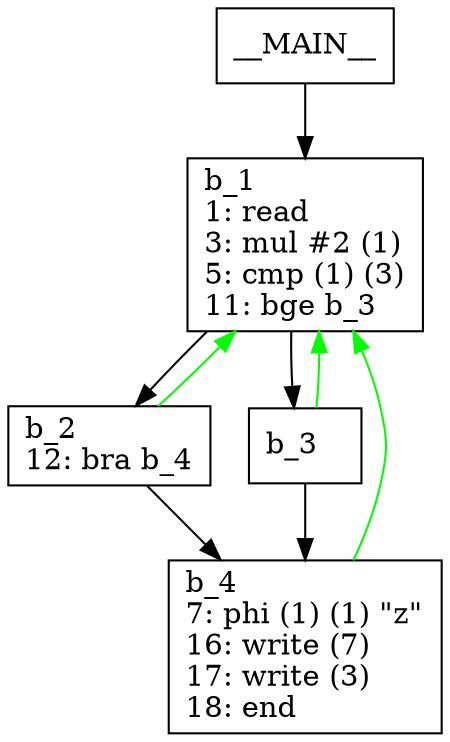 digraph Computation {
node [shape=box];
__MAIN__ -> b_1;
b_1 [label="b_1\l1: read\l3: mul #2 (1)\l5: cmp (1) (3)\l11: bge b_3\l"]
b_1 -> b_2;
b_2 [label="b_2\l12: bra b_4\l"]
b_2 -> b_4;
b_4 [label="b_4\l7: phi (1) (1) \"z\"\l16: write (7)\l17: write (3)\l18: end\l"]
b_4 -> b_1[color="green"];
b_2 -> b_1[color="green"];
b_1 -> b_3;
b_3 [label="b_3\l"]
b_3 -> b_4;
b_3 -> b_1[color="green"];
}